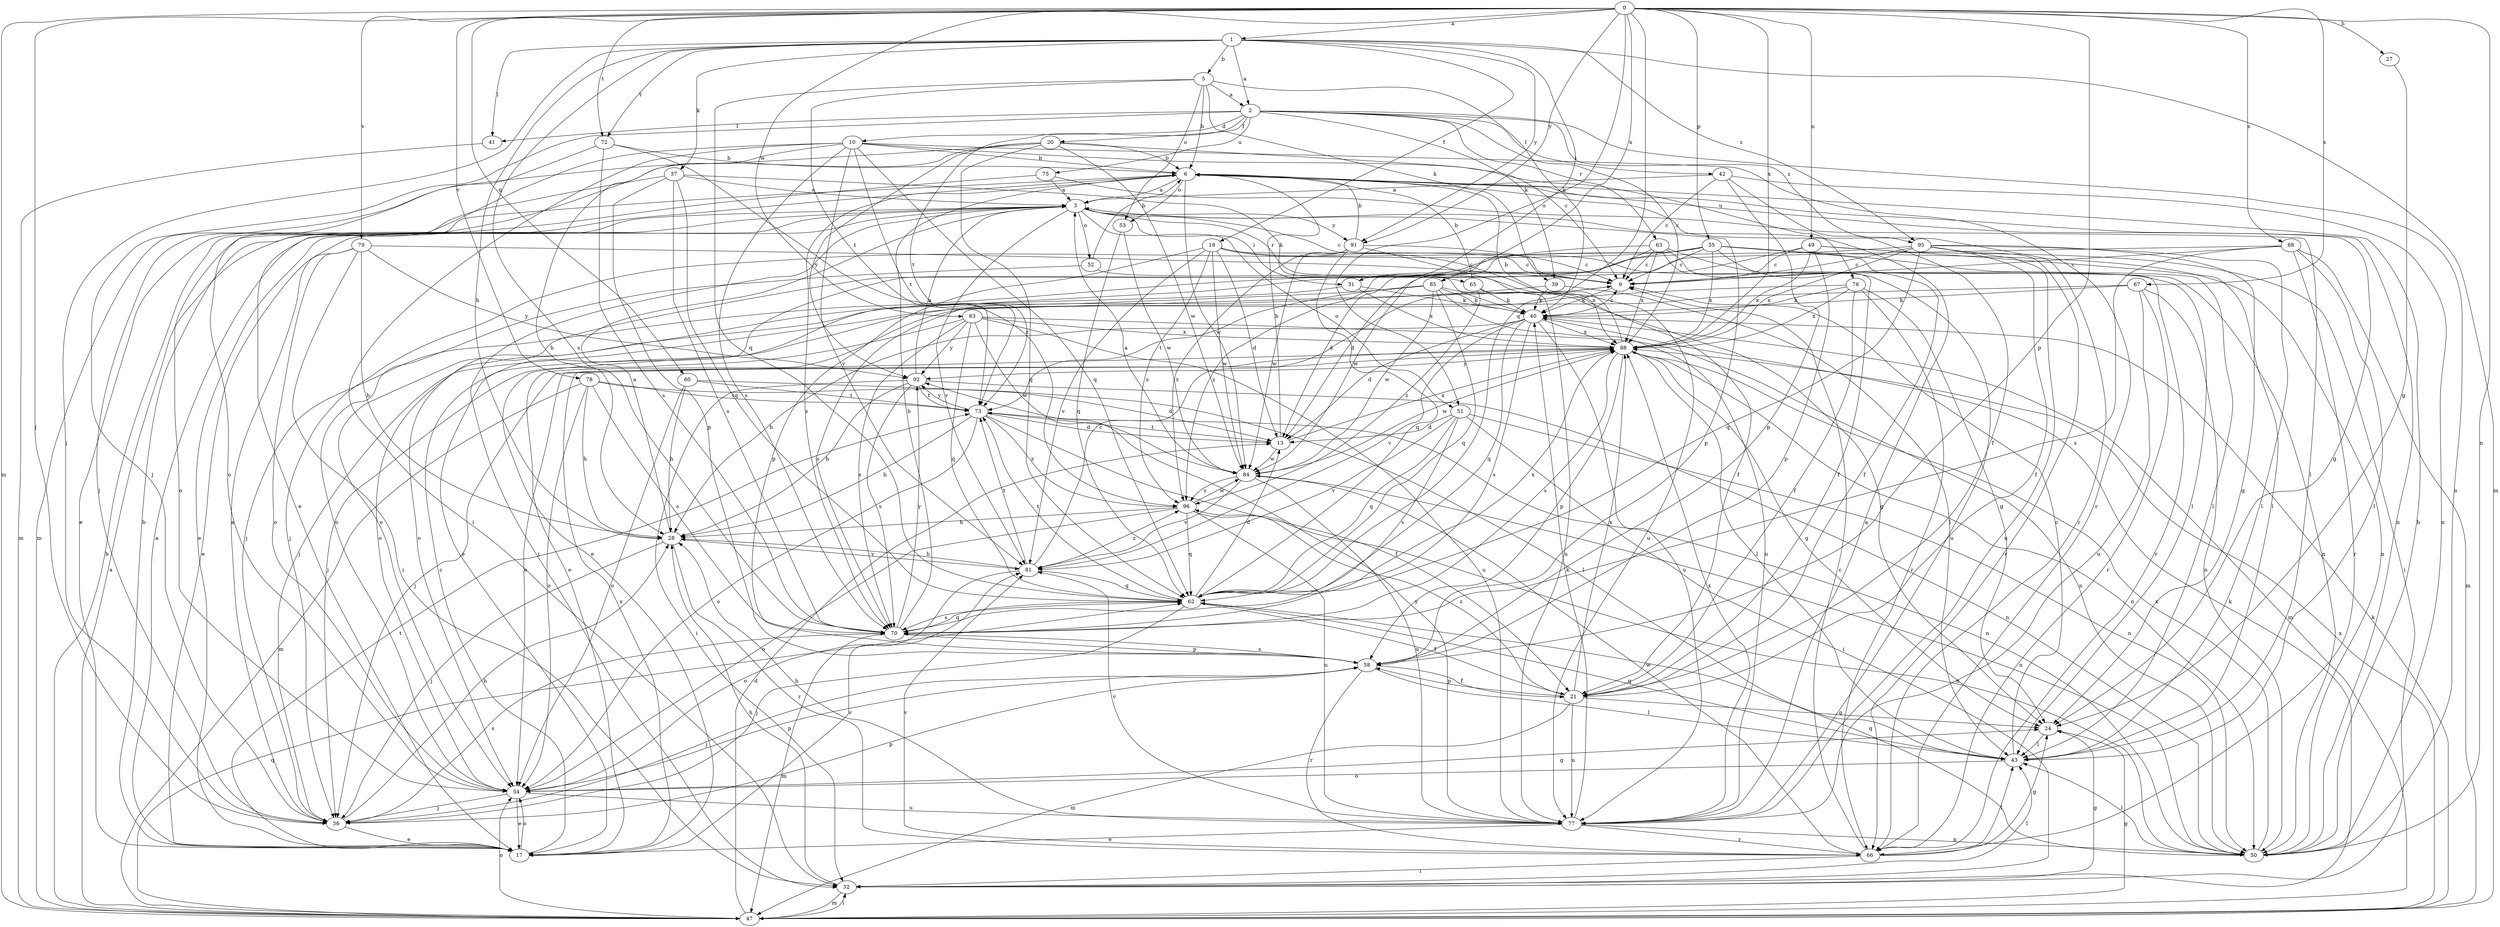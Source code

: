 strict digraph  {
0;
1;
2;
3;
5;
6;
9;
10;
13;
17;
19;
20;
21;
24;
27;
28;
31;
32;
36;
37;
39;
40;
41;
42;
43;
47;
49;
50;
51;
52;
53;
54;
55;
58;
60;
62;
63;
65;
66;
67;
68;
70;
72;
73;
75;
76;
77;
78;
79;
81;
83;
84;
85;
88;
91;
92;
95;
96;
0 -> 1  [label=a];
0 -> 27  [label=h];
0 -> 36  [label=j];
0 -> 47  [label=m];
0 -> 49  [label=n];
0 -> 50  [label=n];
0 -> 51  [label=o];
0 -> 55  [label=p];
0 -> 58  [label=p];
0 -> 60  [label=q];
0 -> 62  [label=q];
0 -> 67  [label=s];
0 -> 68  [label=s];
0 -> 72  [label=t];
0 -> 78  [label=v];
0 -> 79  [label=v];
0 -> 83  [label=w];
0 -> 85  [label=x];
0 -> 88  [label=x];
0 -> 91  [label=y];
1 -> 2  [label=a];
1 -> 5  [label=b];
1 -> 19  [label=f];
1 -> 28  [label=h];
1 -> 31  [label=i];
1 -> 36  [label=j];
1 -> 37  [label=k];
1 -> 41  [label=l];
1 -> 47  [label=m];
1 -> 70  [label=s];
1 -> 72  [label=t];
1 -> 91  [label=y];
1 -> 95  [label=z];
2 -> 10  [label=d];
2 -> 20  [label=f];
2 -> 36  [label=j];
2 -> 39  [label=k];
2 -> 41  [label=l];
2 -> 42  [label=l];
2 -> 50  [label=n];
2 -> 63  [label=r];
2 -> 73  [label=t];
2 -> 75  [label=u];
2 -> 88  [label=x];
2 -> 95  [label=z];
3 -> 9  [label=c];
3 -> 17  [label=e];
3 -> 31  [label=i];
3 -> 32  [label=i];
3 -> 51  [label=o];
3 -> 52  [label=o];
3 -> 58  [label=p];
3 -> 65  [label=r];
3 -> 81  [label=v];
3 -> 91  [label=y];
5 -> 2  [label=a];
5 -> 6  [label=b];
5 -> 39  [label=k];
5 -> 40  [label=k];
5 -> 53  [label=o];
5 -> 62  [label=q];
5 -> 73  [label=t];
6 -> 3  [label=a];
6 -> 24  [label=g];
6 -> 50  [label=n];
6 -> 53  [label=o];
6 -> 66  [label=r];
6 -> 70  [label=s];
6 -> 84  [label=w];
9 -> 40  [label=k];
10 -> 6  [label=b];
10 -> 28  [label=h];
10 -> 32  [label=i];
10 -> 54  [label=o];
10 -> 62  [label=q];
10 -> 66  [label=r];
10 -> 70  [label=s];
10 -> 73  [label=t];
10 -> 76  [label=u];
10 -> 81  [label=v];
13 -> 6  [label=b];
13 -> 73  [label=t];
13 -> 84  [label=w];
13 -> 88  [label=x];
17 -> 3  [label=a];
17 -> 6  [label=b];
17 -> 9  [label=c];
17 -> 54  [label=o];
17 -> 73  [label=t];
17 -> 81  [label=v];
17 -> 88  [label=x];
19 -> 9  [label=c];
19 -> 13  [label=d];
19 -> 43  [label=l];
19 -> 58  [label=p];
19 -> 77  [label=u];
19 -> 81  [label=v];
19 -> 84  [label=w];
19 -> 96  [label=z];
20 -> 6  [label=b];
20 -> 9  [label=c];
20 -> 17  [label=e];
20 -> 47  [label=m];
20 -> 62  [label=q];
20 -> 84  [label=w];
20 -> 92  [label=y];
21 -> 24  [label=g];
21 -> 47  [label=m];
21 -> 58  [label=p];
21 -> 77  [label=u];
21 -> 88  [label=x];
21 -> 96  [label=z];
24 -> 43  [label=l];
27 -> 24  [label=g];
28 -> 3  [label=a];
28 -> 36  [label=j];
28 -> 66  [label=r];
28 -> 81  [label=v];
31 -> 40  [label=k];
31 -> 54  [label=o];
31 -> 88  [label=x];
32 -> 24  [label=g];
32 -> 28  [label=h];
32 -> 40  [label=k];
32 -> 43  [label=l];
32 -> 47  [label=m];
36 -> 3  [label=a];
36 -> 17  [label=e];
36 -> 28  [label=h];
36 -> 58  [label=p];
36 -> 70  [label=s];
37 -> 3  [label=a];
37 -> 17  [label=e];
37 -> 40  [label=k];
37 -> 58  [label=p];
37 -> 62  [label=q];
37 -> 70  [label=s];
39 -> 40  [label=k];
39 -> 43  [label=l];
39 -> 70  [label=s];
40 -> 9  [label=c];
40 -> 13  [label=d];
40 -> 28  [label=h];
40 -> 47  [label=m];
40 -> 62  [label=q];
40 -> 70  [label=s];
40 -> 77  [label=u];
40 -> 81  [label=v];
40 -> 88  [label=x];
41 -> 47  [label=m];
42 -> 3  [label=a];
42 -> 9  [label=c];
42 -> 21  [label=f];
42 -> 50  [label=n];
42 -> 58  [label=p];
43 -> 9  [label=c];
43 -> 54  [label=o];
43 -> 62  [label=q];
47 -> 3  [label=a];
47 -> 6  [label=b];
47 -> 13  [label=d];
47 -> 24  [label=g];
47 -> 32  [label=i];
47 -> 40  [label=k];
47 -> 54  [label=o];
47 -> 62  [label=q];
47 -> 88  [label=x];
49 -> 9  [label=c];
49 -> 13  [label=d];
49 -> 32  [label=i];
49 -> 43  [label=l];
49 -> 58  [label=p];
49 -> 88  [label=x];
50 -> 6  [label=b];
50 -> 43  [label=l];
50 -> 62  [label=q];
50 -> 88  [label=x];
51 -> 13  [label=d];
51 -> 32  [label=i];
51 -> 50  [label=n];
51 -> 62  [label=q];
51 -> 70  [label=s];
51 -> 81  [label=v];
52 -> 6  [label=b];
52 -> 21  [label=f];
52 -> 54  [label=o];
53 -> 62  [label=q];
53 -> 84  [label=w];
54 -> 17  [label=e];
54 -> 24  [label=g];
54 -> 36  [label=j];
54 -> 58  [label=p];
54 -> 77  [label=u];
55 -> 9  [label=c];
55 -> 13  [label=d];
55 -> 17  [label=e];
55 -> 21  [label=f];
55 -> 36  [label=j];
55 -> 43  [label=l];
55 -> 50  [label=n];
55 -> 54  [label=o];
55 -> 66  [label=r];
55 -> 88  [label=x];
58 -> 21  [label=f];
58 -> 36  [label=j];
58 -> 43  [label=l];
58 -> 66  [label=r];
58 -> 70  [label=s];
60 -> 13  [label=d];
60 -> 28  [label=h];
60 -> 54  [label=o];
60 -> 73  [label=t];
62 -> 13  [label=d];
62 -> 21  [label=f];
62 -> 36  [label=j];
62 -> 70  [label=s];
62 -> 73  [label=t];
62 -> 88  [label=x];
63 -> 9  [label=c];
63 -> 21  [label=f];
63 -> 50  [label=n];
63 -> 77  [label=u];
63 -> 84  [label=w];
63 -> 88  [label=x];
63 -> 96  [label=z];
65 -> 6  [label=b];
65 -> 40  [label=k];
65 -> 77  [label=u];
65 -> 96  [label=z];
66 -> 9  [label=c];
66 -> 24  [label=g];
66 -> 32  [label=i];
66 -> 43  [label=l];
66 -> 81  [label=v];
66 -> 84  [label=w];
67 -> 17  [label=e];
67 -> 40  [label=k];
67 -> 50  [label=n];
67 -> 66  [label=r];
67 -> 77  [label=u];
68 -> 9  [label=c];
68 -> 17  [label=e];
68 -> 43  [label=l];
68 -> 47  [label=m];
68 -> 66  [label=r];
68 -> 70  [label=s];
70 -> 6  [label=b];
70 -> 47  [label=m];
70 -> 58  [label=p];
70 -> 62  [label=q];
70 -> 92  [label=y];
72 -> 6  [label=b];
72 -> 36  [label=j];
72 -> 70  [label=s];
72 -> 96  [label=z];
73 -> 13  [label=d];
73 -> 21  [label=f];
73 -> 28  [label=h];
73 -> 50  [label=n];
73 -> 54  [label=o];
73 -> 92  [label=y];
73 -> 96  [label=z];
75 -> 3  [label=a];
75 -> 43  [label=l];
75 -> 54  [label=o];
76 -> 21  [label=f];
76 -> 24  [label=g];
76 -> 36  [label=j];
76 -> 40  [label=k];
76 -> 66  [label=r];
76 -> 88  [label=x];
77 -> 3  [label=a];
77 -> 17  [label=e];
77 -> 28  [label=h];
77 -> 40  [label=k];
77 -> 50  [label=n];
77 -> 66  [label=r];
77 -> 81  [label=v];
77 -> 88  [label=x];
77 -> 92  [label=y];
78 -> 28  [label=h];
78 -> 43  [label=l];
78 -> 47  [label=m];
78 -> 54  [label=o];
78 -> 70  [label=s];
78 -> 73  [label=t];
79 -> 9  [label=c];
79 -> 17  [label=e];
79 -> 28  [label=h];
79 -> 32  [label=i];
79 -> 54  [label=o];
79 -> 92  [label=y];
81 -> 9  [label=c];
81 -> 28  [label=h];
81 -> 54  [label=o];
81 -> 62  [label=q];
81 -> 73  [label=t];
81 -> 96  [label=z];
83 -> 36  [label=j];
83 -> 50  [label=n];
83 -> 62  [label=q];
83 -> 70  [label=s];
83 -> 77  [label=u];
83 -> 84  [label=w];
83 -> 88  [label=x];
83 -> 92  [label=y];
84 -> 3  [label=a];
84 -> 50  [label=n];
84 -> 77  [label=u];
84 -> 81  [label=v];
84 -> 96  [label=z];
85 -> 24  [label=g];
85 -> 40  [label=k];
85 -> 54  [label=o];
85 -> 62  [label=q];
85 -> 73  [label=t];
85 -> 77  [label=u];
85 -> 84  [label=w];
88 -> 6  [label=b];
88 -> 24  [label=g];
88 -> 36  [label=j];
88 -> 43  [label=l];
88 -> 50  [label=n];
88 -> 54  [label=o];
88 -> 58  [label=p];
88 -> 70  [label=s];
88 -> 84  [label=w];
88 -> 92  [label=y];
91 -> 6  [label=b];
91 -> 9  [label=c];
91 -> 62  [label=q];
91 -> 84  [label=w];
91 -> 88  [label=x];
91 -> 96  [label=z];
92 -> 3  [label=a];
92 -> 28  [label=h];
92 -> 32  [label=i];
92 -> 50  [label=n];
92 -> 70  [label=s];
92 -> 73  [label=t];
95 -> 9  [label=c];
95 -> 21  [label=f];
95 -> 24  [label=g];
95 -> 36  [label=j];
95 -> 43  [label=l];
95 -> 62  [label=q];
95 -> 66  [label=r];
95 -> 77  [label=u];
95 -> 88  [label=x];
96 -> 28  [label=h];
96 -> 50  [label=n];
96 -> 54  [label=o];
96 -> 62  [label=q];
96 -> 77  [label=u];
96 -> 84  [label=w];
}
